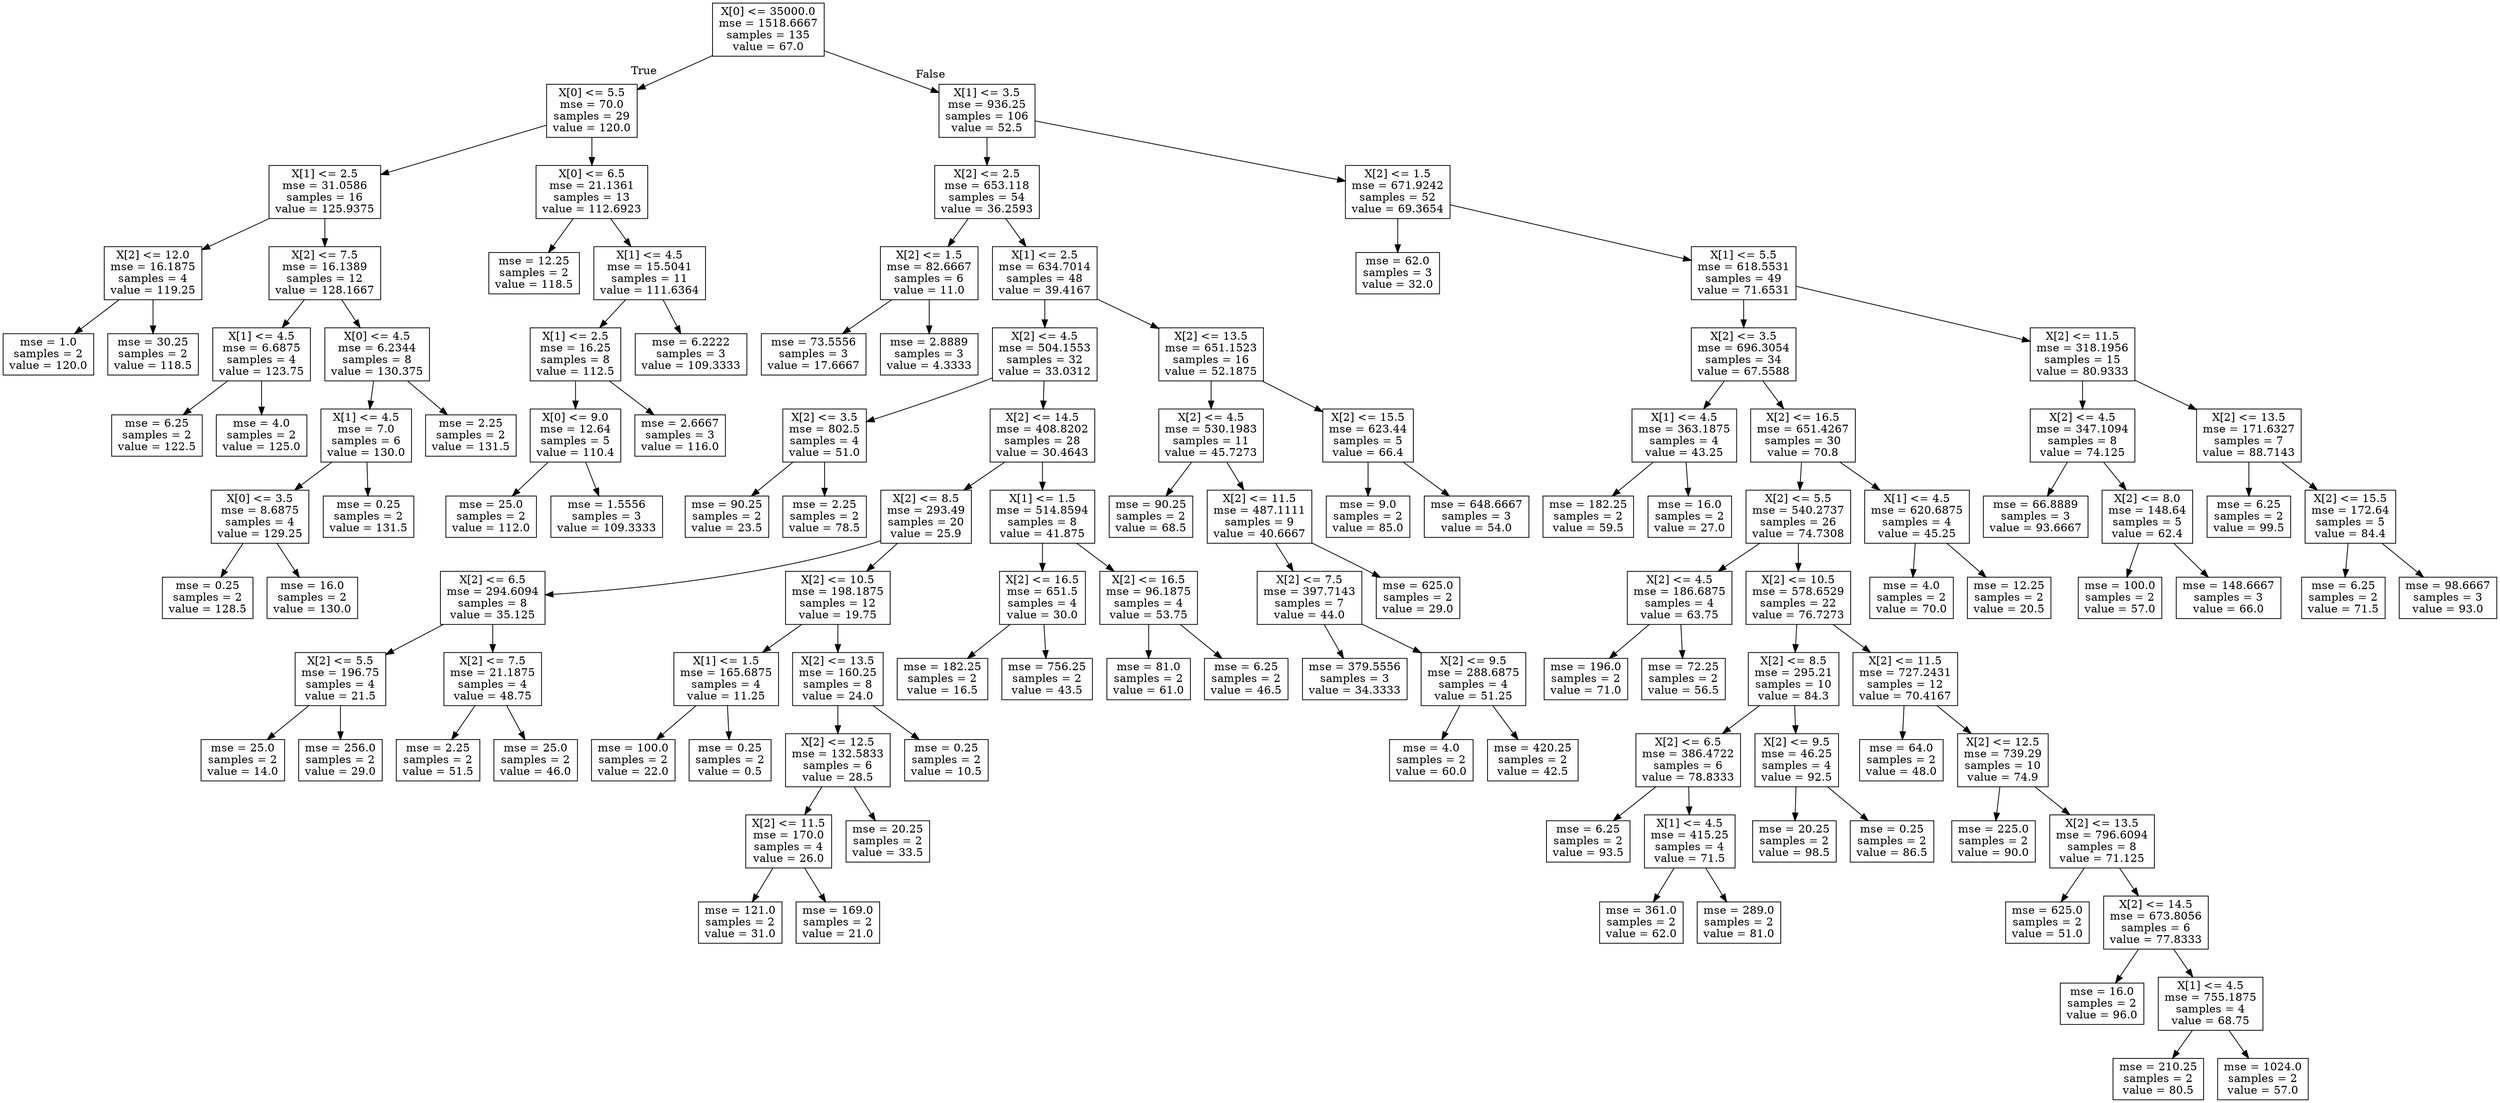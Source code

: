 digraph Tree {
node [shape=box] ;
0 [label="X[0] <= 35000.0\nmse = 1518.6667\nsamples = 135\nvalue = 67.0"] ;
1 [label="X[0] <= 5.5\nmse = 70.0\nsamples = 29\nvalue = 120.0"] ;
0 -> 1 [labeldistance=2.5, labelangle=45, headlabel="True"] ;
2 [label="X[1] <= 2.5\nmse = 31.0586\nsamples = 16\nvalue = 125.9375"] ;
1 -> 2 ;
3 [label="X[2] <= 12.0\nmse = 16.1875\nsamples = 4\nvalue = 119.25"] ;
2 -> 3 ;
4 [label="mse = 1.0\nsamples = 2\nvalue = 120.0"] ;
3 -> 4 ;
5 [label="mse = 30.25\nsamples = 2\nvalue = 118.5"] ;
3 -> 5 ;
6 [label="X[2] <= 7.5\nmse = 16.1389\nsamples = 12\nvalue = 128.1667"] ;
2 -> 6 ;
7 [label="X[1] <= 4.5\nmse = 6.6875\nsamples = 4\nvalue = 123.75"] ;
6 -> 7 ;
8 [label="mse = 6.25\nsamples = 2\nvalue = 122.5"] ;
7 -> 8 ;
9 [label="mse = 4.0\nsamples = 2\nvalue = 125.0"] ;
7 -> 9 ;
10 [label="X[0] <= 4.5\nmse = 6.2344\nsamples = 8\nvalue = 130.375"] ;
6 -> 10 ;
11 [label="X[1] <= 4.5\nmse = 7.0\nsamples = 6\nvalue = 130.0"] ;
10 -> 11 ;
12 [label="X[0] <= 3.5\nmse = 8.6875\nsamples = 4\nvalue = 129.25"] ;
11 -> 12 ;
13 [label="mse = 0.25\nsamples = 2\nvalue = 128.5"] ;
12 -> 13 ;
14 [label="mse = 16.0\nsamples = 2\nvalue = 130.0"] ;
12 -> 14 ;
15 [label="mse = 0.25\nsamples = 2\nvalue = 131.5"] ;
11 -> 15 ;
16 [label="mse = 2.25\nsamples = 2\nvalue = 131.5"] ;
10 -> 16 ;
17 [label="X[0] <= 6.5\nmse = 21.1361\nsamples = 13\nvalue = 112.6923"] ;
1 -> 17 ;
18 [label="mse = 12.25\nsamples = 2\nvalue = 118.5"] ;
17 -> 18 ;
19 [label="X[1] <= 4.5\nmse = 15.5041\nsamples = 11\nvalue = 111.6364"] ;
17 -> 19 ;
20 [label="X[1] <= 2.5\nmse = 16.25\nsamples = 8\nvalue = 112.5"] ;
19 -> 20 ;
21 [label="X[0] <= 9.0\nmse = 12.64\nsamples = 5\nvalue = 110.4"] ;
20 -> 21 ;
22 [label="mse = 25.0\nsamples = 2\nvalue = 112.0"] ;
21 -> 22 ;
23 [label="mse = 1.5556\nsamples = 3\nvalue = 109.3333"] ;
21 -> 23 ;
24 [label="mse = 2.6667\nsamples = 3\nvalue = 116.0"] ;
20 -> 24 ;
25 [label="mse = 6.2222\nsamples = 3\nvalue = 109.3333"] ;
19 -> 25 ;
26 [label="X[1] <= 3.5\nmse = 936.25\nsamples = 106\nvalue = 52.5"] ;
0 -> 26 [labeldistance=2.5, labelangle=-45, headlabel="False"] ;
27 [label="X[2] <= 2.5\nmse = 653.118\nsamples = 54\nvalue = 36.2593"] ;
26 -> 27 ;
28 [label="X[2] <= 1.5\nmse = 82.6667\nsamples = 6\nvalue = 11.0"] ;
27 -> 28 ;
29 [label="mse = 73.5556\nsamples = 3\nvalue = 17.6667"] ;
28 -> 29 ;
30 [label="mse = 2.8889\nsamples = 3\nvalue = 4.3333"] ;
28 -> 30 ;
31 [label="X[1] <= 2.5\nmse = 634.7014\nsamples = 48\nvalue = 39.4167"] ;
27 -> 31 ;
32 [label="X[2] <= 4.5\nmse = 504.1553\nsamples = 32\nvalue = 33.0312"] ;
31 -> 32 ;
33 [label="X[2] <= 3.5\nmse = 802.5\nsamples = 4\nvalue = 51.0"] ;
32 -> 33 ;
34 [label="mse = 90.25\nsamples = 2\nvalue = 23.5"] ;
33 -> 34 ;
35 [label="mse = 2.25\nsamples = 2\nvalue = 78.5"] ;
33 -> 35 ;
36 [label="X[2] <= 14.5\nmse = 408.8202\nsamples = 28\nvalue = 30.4643"] ;
32 -> 36 ;
37 [label="X[2] <= 8.5\nmse = 293.49\nsamples = 20\nvalue = 25.9"] ;
36 -> 37 ;
38 [label="X[2] <= 6.5\nmse = 294.6094\nsamples = 8\nvalue = 35.125"] ;
37 -> 38 ;
39 [label="X[2] <= 5.5\nmse = 196.75\nsamples = 4\nvalue = 21.5"] ;
38 -> 39 ;
40 [label="mse = 25.0\nsamples = 2\nvalue = 14.0"] ;
39 -> 40 ;
41 [label="mse = 256.0\nsamples = 2\nvalue = 29.0"] ;
39 -> 41 ;
42 [label="X[2] <= 7.5\nmse = 21.1875\nsamples = 4\nvalue = 48.75"] ;
38 -> 42 ;
43 [label="mse = 2.25\nsamples = 2\nvalue = 51.5"] ;
42 -> 43 ;
44 [label="mse = 25.0\nsamples = 2\nvalue = 46.0"] ;
42 -> 44 ;
45 [label="X[2] <= 10.5\nmse = 198.1875\nsamples = 12\nvalue = 19.75"] ;
37 -> 45 ;
46 [label="X[1] <= 1.5\nmse = 165.6875\nsamples = 4\nvalue = 11.25"] ;
45 -> 46 ;
47 [label="mse = 100.0\nsamples = 2\nvalue = 22.0"] ;
46 -> 47 ;
48 [label="mse = 0.25\nsamples = 2\nvalue = 0.5"] ;
46 -> 48 ;
49 [label="X[2] <= 13.5\nmse = 160.25\nsamples = 8\nvalue = 24.0"] ;
45 -> 49 ;
50 [label="X[2] <= 12.5\nmse = 132.5833\nsamples = 6\nvalue = 28.5"] ;
49 -> 50 ;
51 [label="X[2] <= 11.5\nmse = 170.0\nsamples = 4\nvalue = 26.0"] ;
50 -> 51 ;
52 [label="mse = 121.0\nsamples = 2\nvalue = 31.0"] ;
51 -> 52 ;
53 [label="mse = 169.0\nsamples = 2\nvalue = 21.0"] ;
51 -> 53 ;
54 [label="mse = 20.25\nsamples = 2\nvalue = 33.5"] ;
50 -> 54 ;
55 [label="mse = 0.25\nsamples = 2\nvalue = 10.5"] ;
49 -> 55 ;
56 [label="X[1] <= 1.5\nmse = 514.8594\nsamples = 8\nvalue = 41.875"] ;
36 -> 56 ;
57 [label="X[2] <= 16.5\nmse = 651.5\nsamples = 4\nvalue = 30.0"] ;
56 -> 57 ;
58 [label="mse = 182.25\nsamples = 2\nvalue = 16.5"] ;
57 -> 58 ;
59 [label="mse = 756.25\nsamples = 2\nvalue = 43.5"] ;
57 -> 59 ;
60 [label="X[2] <= 16.5\nmse = 96.1875\nsamples = 4\nvalue = 53.75"] ;
56 -> 60 ;
61 [label="mse = 81.0\nsamples = 2\nvalue = 61.0"] ;
60 -> 61 ;
62 [label="mse = 6.25\nsamples = 2\nvalue = 46.5"] ;
60 -> 62 ;
63 [label="X[2] <= 13.5\nmse = 651.1523\nsamples = 16\nvalue = 52.1875"] ;
31 -> 63 ;
64 [label="X[2] <= 4.5\nmse = 530.1983\nsamples = 11\nvalue = 45.7273"] ;
63 -> 64 ;
65 [label="mse = 90.25\nsamples = 2\nvalue = 68.5"] ;
64 -> 65 ;
66 [label="X[2] <= 11.5\nmse = 487.1111\nsamples = 9\nvalue = 40.6667"] ;
64 -> 66 ;
67 [label="X[2] <= 7.5\nmse = 397.7143\nsamples = 7\nvalue = 44.0"] ;
66 -> 67 ;
68 [label="mse = 379.5556\nsamples = 3\nvalue = 34.3333"] ;
67 -> 68 ;
69 [label="X[2] <= 9.5\nmse = 288.6875\nsamples = 4\nvalue = 51.25"] ;
67 -> 69 ;
70 [label="mse = 4.0\nsamples = 2\nvalue = 60.0"] ;
69 -> 70 ;
71 [label="mse = 420.25\nsamples = 2\nvalue = 42.5"] ;
69 -> 71 ;
72 [label="mse = 625.0\nsamples = 2\nvalue = 29.0"] ;
66 -> 72 ;
73 [label="X[2] <= 15.5\nmse = 623.44\nsamples = 5\nvalue = 66.4"] ;
63 -> 73 ;
74 [label="mse = 9.0\nsamples = 2\nvalue = 85.0"] ;
73 -> 74 ;
75 [label="mse = 648.6667\nsamples = 3\nvalue = 54.0"] ;
73 -> 75 ;
76 [label="X[2] <= 1.5\nmse = 671.9242\nsamples = 52\nvalue = 69.3654"] ;
26 -> 76 ;
77 [label="mse = 62.0\nsamples = 3\nvalue = 32.0"] ;
76 -> 77 ;
78 [label="X[1] <= 5.5\nmse = 618.5531\nsamples = 49\nvalue = 71.6531"] ;
76 -> 78 ;
79 [label="X[2] <= 3.5\nmse = 696.3054\nsamples = 34\nvalue = 67.5588"] ;
78 -> 79 ;
80 [label="X[1] <= 4.5\nmse = 363.1875\nsamples = 4\nvalue = 43.25"] ;
79 -> 80 ;
81 [label="mse = 182.25\nsamples = 2\nvalue = 59.5"] ;
80 -> 81 ;
82 [label="mse = 16.0\nsamples = 2\nvalue = 27.0"] ;
80 -> 82 ;
83 [label="X[2] <= 16.5\nmse = 651.4267\nsamples = 30\nvalue = 70.8"] ;
79 -> 83 ;
84 [label="X[2] <= 5.5\nmse = 540.2737\nsamples = 26\nvalue = 74.7308"] ;
83 -> 84 ;
85 [label="X[2] <= 4.5\nmse = 186.6875\nsamples = 4\nvalue = 63.75"] ;
84 -> 85 ;
86 [label="mse = 196.0\nsamples = 2\nvalue = 71.0"] ;
85 -> 86 ;
87 [label="mse = 72.25\nsamples = 2\nvalue = 56.5"] ;
85 -> 87 ;
88 [label="X[2] <= 10.5\nmse = 578.6529\nsamples = 22\nvalue = 76.7273"] ;
84 -> 88 ;
89 [label="X[2] <= 8.5\nmse = 295.21\nsamples = 10\nvalue = 84.3"] ;
88 -> 89 ;
90 [label="X[2] <= 6.5\nmse = 386.4722\nsamples = 6\nvalue = 78.8333"] ;
89 -> 90 ;
91 [label="mse = 6.25\nsamples = 2\nvalue = 93.5"] ;
90 -> 91 ;
92 [label="X[1] <= 4.5\nmse = 415.25\nsamples = 4\nvalue = 71.5"] ;
90 -> 92 ;
93 [label="mse = 361.0\nsamples = 2\nvalue = 62.0"] ;
92 -> 93 ;
94 [label="mse = 289.0\nsamples = 2\nvalue = 81.0"] ;
92 -> 94 ;
95 [label="X[2] <= 9.5\nmse = 46.25\nsamples = 4\nvalue = 92.5"] ;
89 -> 95 ;
96 [label="mse = 20.25\nsamples = 2\nvalue = 98.5"] ;
95 -> 96 ;
97 [label="mse = 0.25\nsamples = 2\nvalue = 86.5"] ;
95 -> 97 ;
98 [label="X[2] <= 11.5\nmse = 727.2431\nsamples = 12\nvalue = 70.4167"] ;
88 -> 98 ;
99 [label="mse = 64.0\nsamples = 2\nvalue = 48.0"] ;
98 -> 99 ;
100 [label="X[2] <= 12.5\nmse = 739.29\nsamples = 10\nvalue = 74.9"] ;
98 -> 100 ;
101 [label="mse = 225.0\nsamples = 2\nvalue = 90.0"] ;
100 -> 101 ;
102 [label="X[2] <= 13.5\nmse = 796.6094\nsamples = 8\nvalue = 71.125"] ;
100 -> 102 ;
103 [label="mse = 625.0\nsamples = 2\nvalue = 51.0"] ;
102 -> 103 ;
104 [label="X[2] <= 14.5\nmse = 673.8056\nsamples = 6\nvalue = 77.8333"] ;
102 -> 104 ;
105 [label="mse = 16.0\nsamples = 2\nvalue = 96.0"] ;
104 -> 105 ;
106 [label="X[1] <= 4.5\nmse = 755.1875\nsamples = 4\nvalue = 68.75"] ;
104 -> 106 ;
107 [label="mse = 210.25\nsamples = 2\nvalue = 80.5"] ;
106 -> 107 ;
108 [label="mse = 1024.0\nsamples = 2\nvalue = 57.0"] ;
106 -> 108 ;
109 [label="X[1] <= 4.5\nmse = 620.6875\nsamples = 4\nvalue = 45.25"] ;
83 -> 109 ;
110 [label="mse = 4.0\nsamples = 2\nvalue = 70.0"] ;
109 -> 110 ;
111 [label="mse = 12.25\nsamples = 2\nvalue = 20.5"] ;
109 -> 111 ;
112 [label="X[2] <= 11.5\nmse = 318.1956\nsamples = 15\nvalue = 80.9333"] ;
78 -> 112 ;
113 [label="X[2] <= 4.5\nmse = 347.1094\nsamples = 8\nvalue = 74.125"] ;
112 -> 113 ;
114 [label="mse = 66.8889\nsamples = 3\nvalue = 93.6667"] ;
113 -> 114 ;
115 [label="X[2] <= 8.0\nmse = 148.64\nsamples = 5\nvalue = 62.4"] ;
113 -> 115 ;
116 [label="mse = 100.0\nsamples = 2\nvalue = 57.0"] ;
115 -> 116 ;
117 [label="mse = 148.6667\nsamples = 3\nvalue = 66.0"] ;
115 -> 117 ;
118 [label="X[2] <= 13.5\nmse = 171.6327\nsamples = 7\nvalue = 88.7143"] ;
112 -> 118 ;
119 [label="mse = 6.25\nsamples = 2\nvalue = 99.5"] ;
118 -> 119 ;
120 [label="X[2] <= 15.5\nmse = 172.64\nsamples = 5\nvalue = 84.4"] ;
118 -> 120 ;
121 [label="mse = 6.25\nsamples = 2\nvalue = 71.5"] ;
120 -> 121 ;
122 [label="mse = 98.6667\nsamples = 3\nvalue = 93.0"] ;
120 -> 122 ;
}